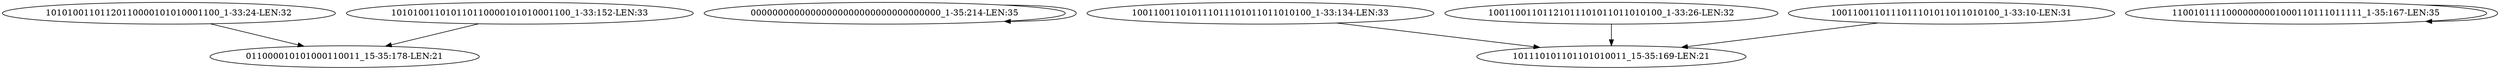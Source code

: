 digraph G {
    "10101001101120110000101010001100_1-33:24-LEN:32" -> "011000010101000110011_15-35:178-LEN:21";
    "00000000000000000000000000000000000_1-35:214-LEN:35" -> "00000000000000000000000000000000000_1-35:214-LEN:35";
    "100110011010111011101011011010100_1-33:134-LEN:33" -> "101110101101101010011_15-35:169-LEN:21";
    "10011001101121011101011011010100_1-33:26-LEN:32" -> "101110101101101010011_15-35:169-LEN:21";
    "11001011110000000001000110111011111_1-35:167-LEN:35" -> "11001011110000000001000110111011111_1-35:167-LEN:35";
    "1001100110111011101011011010100_1-33:10-LEN:31" -> "101110101101101010011_15-35:169-LEN:21";
    "101010011010110110000101010001100_1-33:152-LEN:33" -> "011000010101000110011_15-35:178-LEN:21";
}
